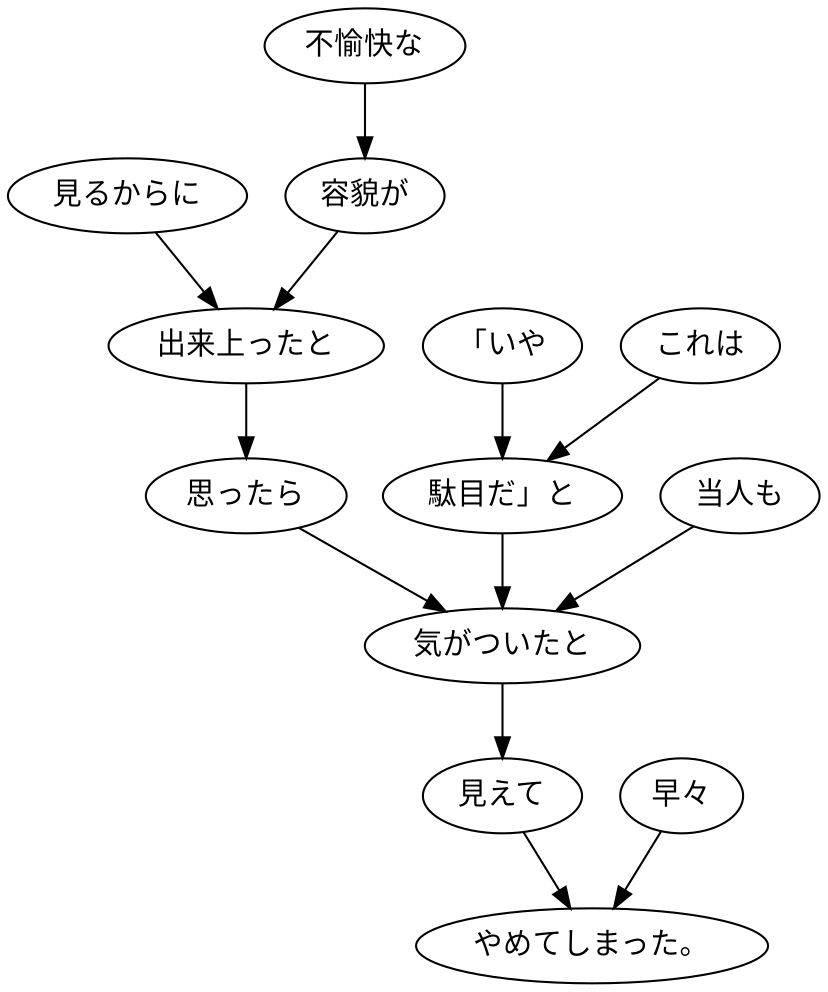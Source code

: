 digraph graph5684 {
	node0 [label="見るからに"];
	node1 [label="不愉快な"];
	node2 [label="容貌が"];
	node3 [label="出来上ったと"];
	node4 [label="思ったら"];
	node5 [label="「いや"];
	node6 [label="これは"];
	node7 [label="駄目だ」と"];
	node8 [label="当人も"];
	node9 [label="気がついたと"];
	node10 [label="見えて"];
	node11 [label="早々"];
	node12 [label="やめてしまった。"];
	node0 -> node3;
	node1 -> node2;
	node2 -> node3;
	node3 -> node4;
	node4 -> node9;
	node5 -> node7;
	node6 -> node7;
	node7 -> node9;
	node8 -> node9;
	node9 -> node10;
	node10 -> node12;
	node11 -> node12;
}
